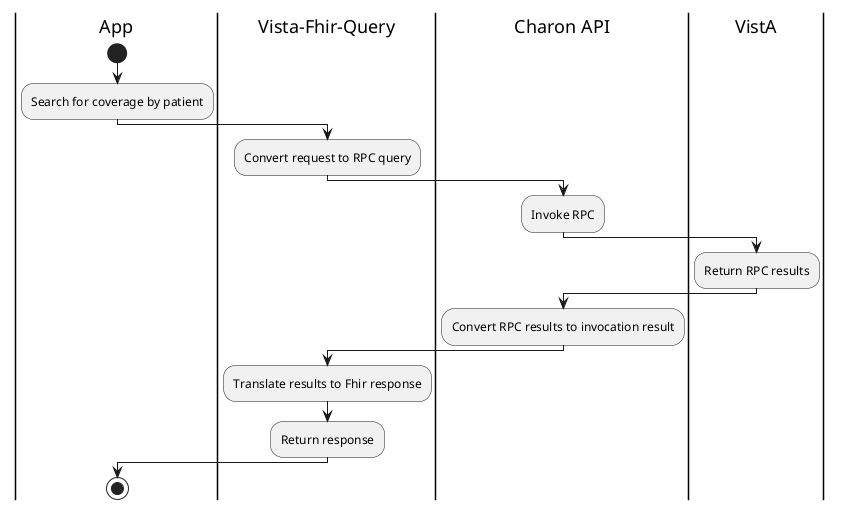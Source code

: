 @startuml

|App|
start
:Search for coverage by patient;

|Vista-Fhir-Query|
:Convert request to RPC query;

|Charon API|
:Invoke RPC;

|VistA|
:Return RPC results;

|Charon API|
:Convert RPC results to invocation result;

|Vista-Fhir-Query|
:Translate results to Fhir response;
:Return response;

|App|
stop

@enduml
